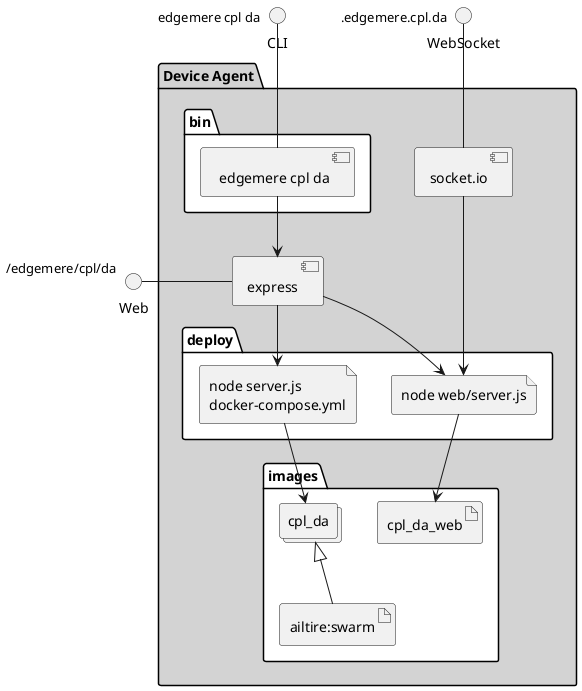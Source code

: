 @startuml
  interface CLI
  interface Web
  interface WebSocket
package "Device Agent" #lightgray {
  component express as REST
  component socket.io as socket
  folder bin #ffffff {
    component " edgemere cpl da" as binName
  }
  binName --> REST

  folder deploy #ffffff {
      file "node server.js\ndocker-compose.yml" as cpl_da_container
      REST --> cpl_da_container

  
    file "node web/server.js" as web_container
    REST --> web_container
    socket ---> web_container
  
  }
  folder images #ffffff {
    collections "cpl_da" as cpl_daimage
    artifact "ailtire:swarm" as ailtireswarm
    cpl_daimage <|-- ailtireswarm
    cpl_da_container --> cpl_daimage

  
      artifact cpl_da_web
      web_container --> cpl_da_web
    
  }
}
CLI " edgemere cpl da" -- binName
Web "/edgemere/cpl/da" - REST
WebSocket ".edgemere.cpl.da" -- socket

@enduml
